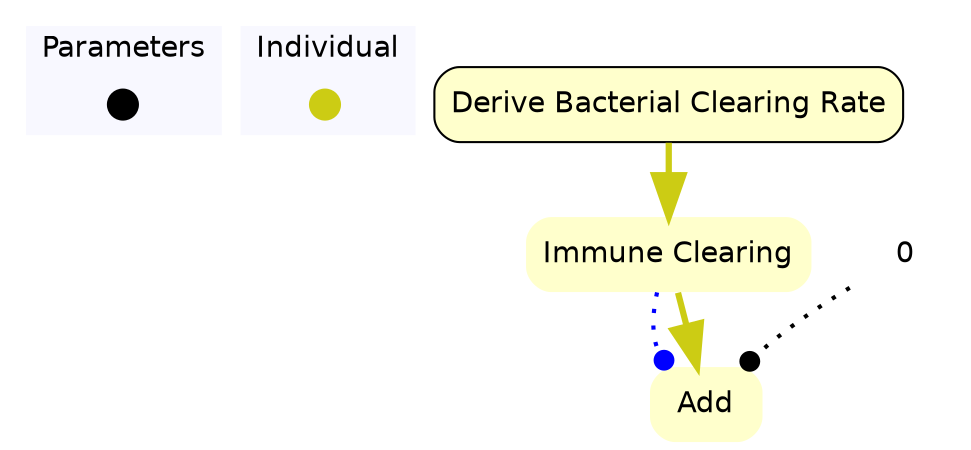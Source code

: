 digraph deriveBacterialClearingRate {

	subgraph clustercontextKey {
		fontname=Helvetica;
		label="Parameters";
		style="filled";
		fillcolor=ghostwhite;
		color=white;
		labeljust=l;
		contextOverview [style=filled,shape=point,fixedsize=true,width=.2,height=.2,fontcolor=white,color="black",label=""];
	}
	subgraph clusterindividualKey {
		fontname=Helvetica;
		nodesep=0.1;
		style="filled";
		fillcolor=ghostwhite;
		label="Individual";
		color=white;
		labeljust=l;
		deriveBacterialClearingRateOverview [fontname=Helvetica,style=filled,shape=point,fixedsize=true,width=.2,height=.2,fontcolor=white,color="0.166, 0.9 , 0.8",label="",URL="individual__Overview.svg"];

	}

//subgraph clusterderiveBacterialClearingRate {
	//style=filled;
	//color=white;
	//fillcolor="0.0, 0.0, 0.98";
		deriveBacterialClearingRate [shape=box,style="rounded,filled",fontname=Helvetica,color=black,fillcolor="0.166, 0.2, 1.0",label="Derive Bacterial Clearing Rate",URL="individual_deriveBacterialClearingRate.svg"];
	deriveBacterialClearingRate ->  immuneClearing [color="0.166, 0.9 , 0.8",penwidth=3.0,arrowsize=2.0];
		immuneClearingAddZero [shape=none,style="rounded,filled",fontname=Helvetica,color="0.166, 0.2, 1.0",label="Add"];
		immuneClearing [shape=none,style="rounded,filled",fontname=Helvetica,color="0.166, 0.2, 1.0",label="Immune Clearing"];
	immuneClearing ->  immuneClearingAddZero [color="0.166, 0.9 , 0.8",penwidth=3.0,arrowsize=2.0];
//}
		immuneClearing -> immuneClearingAddZero:nw [style=dotted,arrowhead=dot,color=blue,penwidth=2.0];
	
		importxyximmuneClearingAddZerofunctionszero1 [fontname=Helvetica,shape=none,label="0"];
		importxyximmuneClearingAddZerofunctionszero1 -> immuneClearingAddZero:ne [style=dotted,arrowhead=dot,color=black,penwidth=2.0];
}
